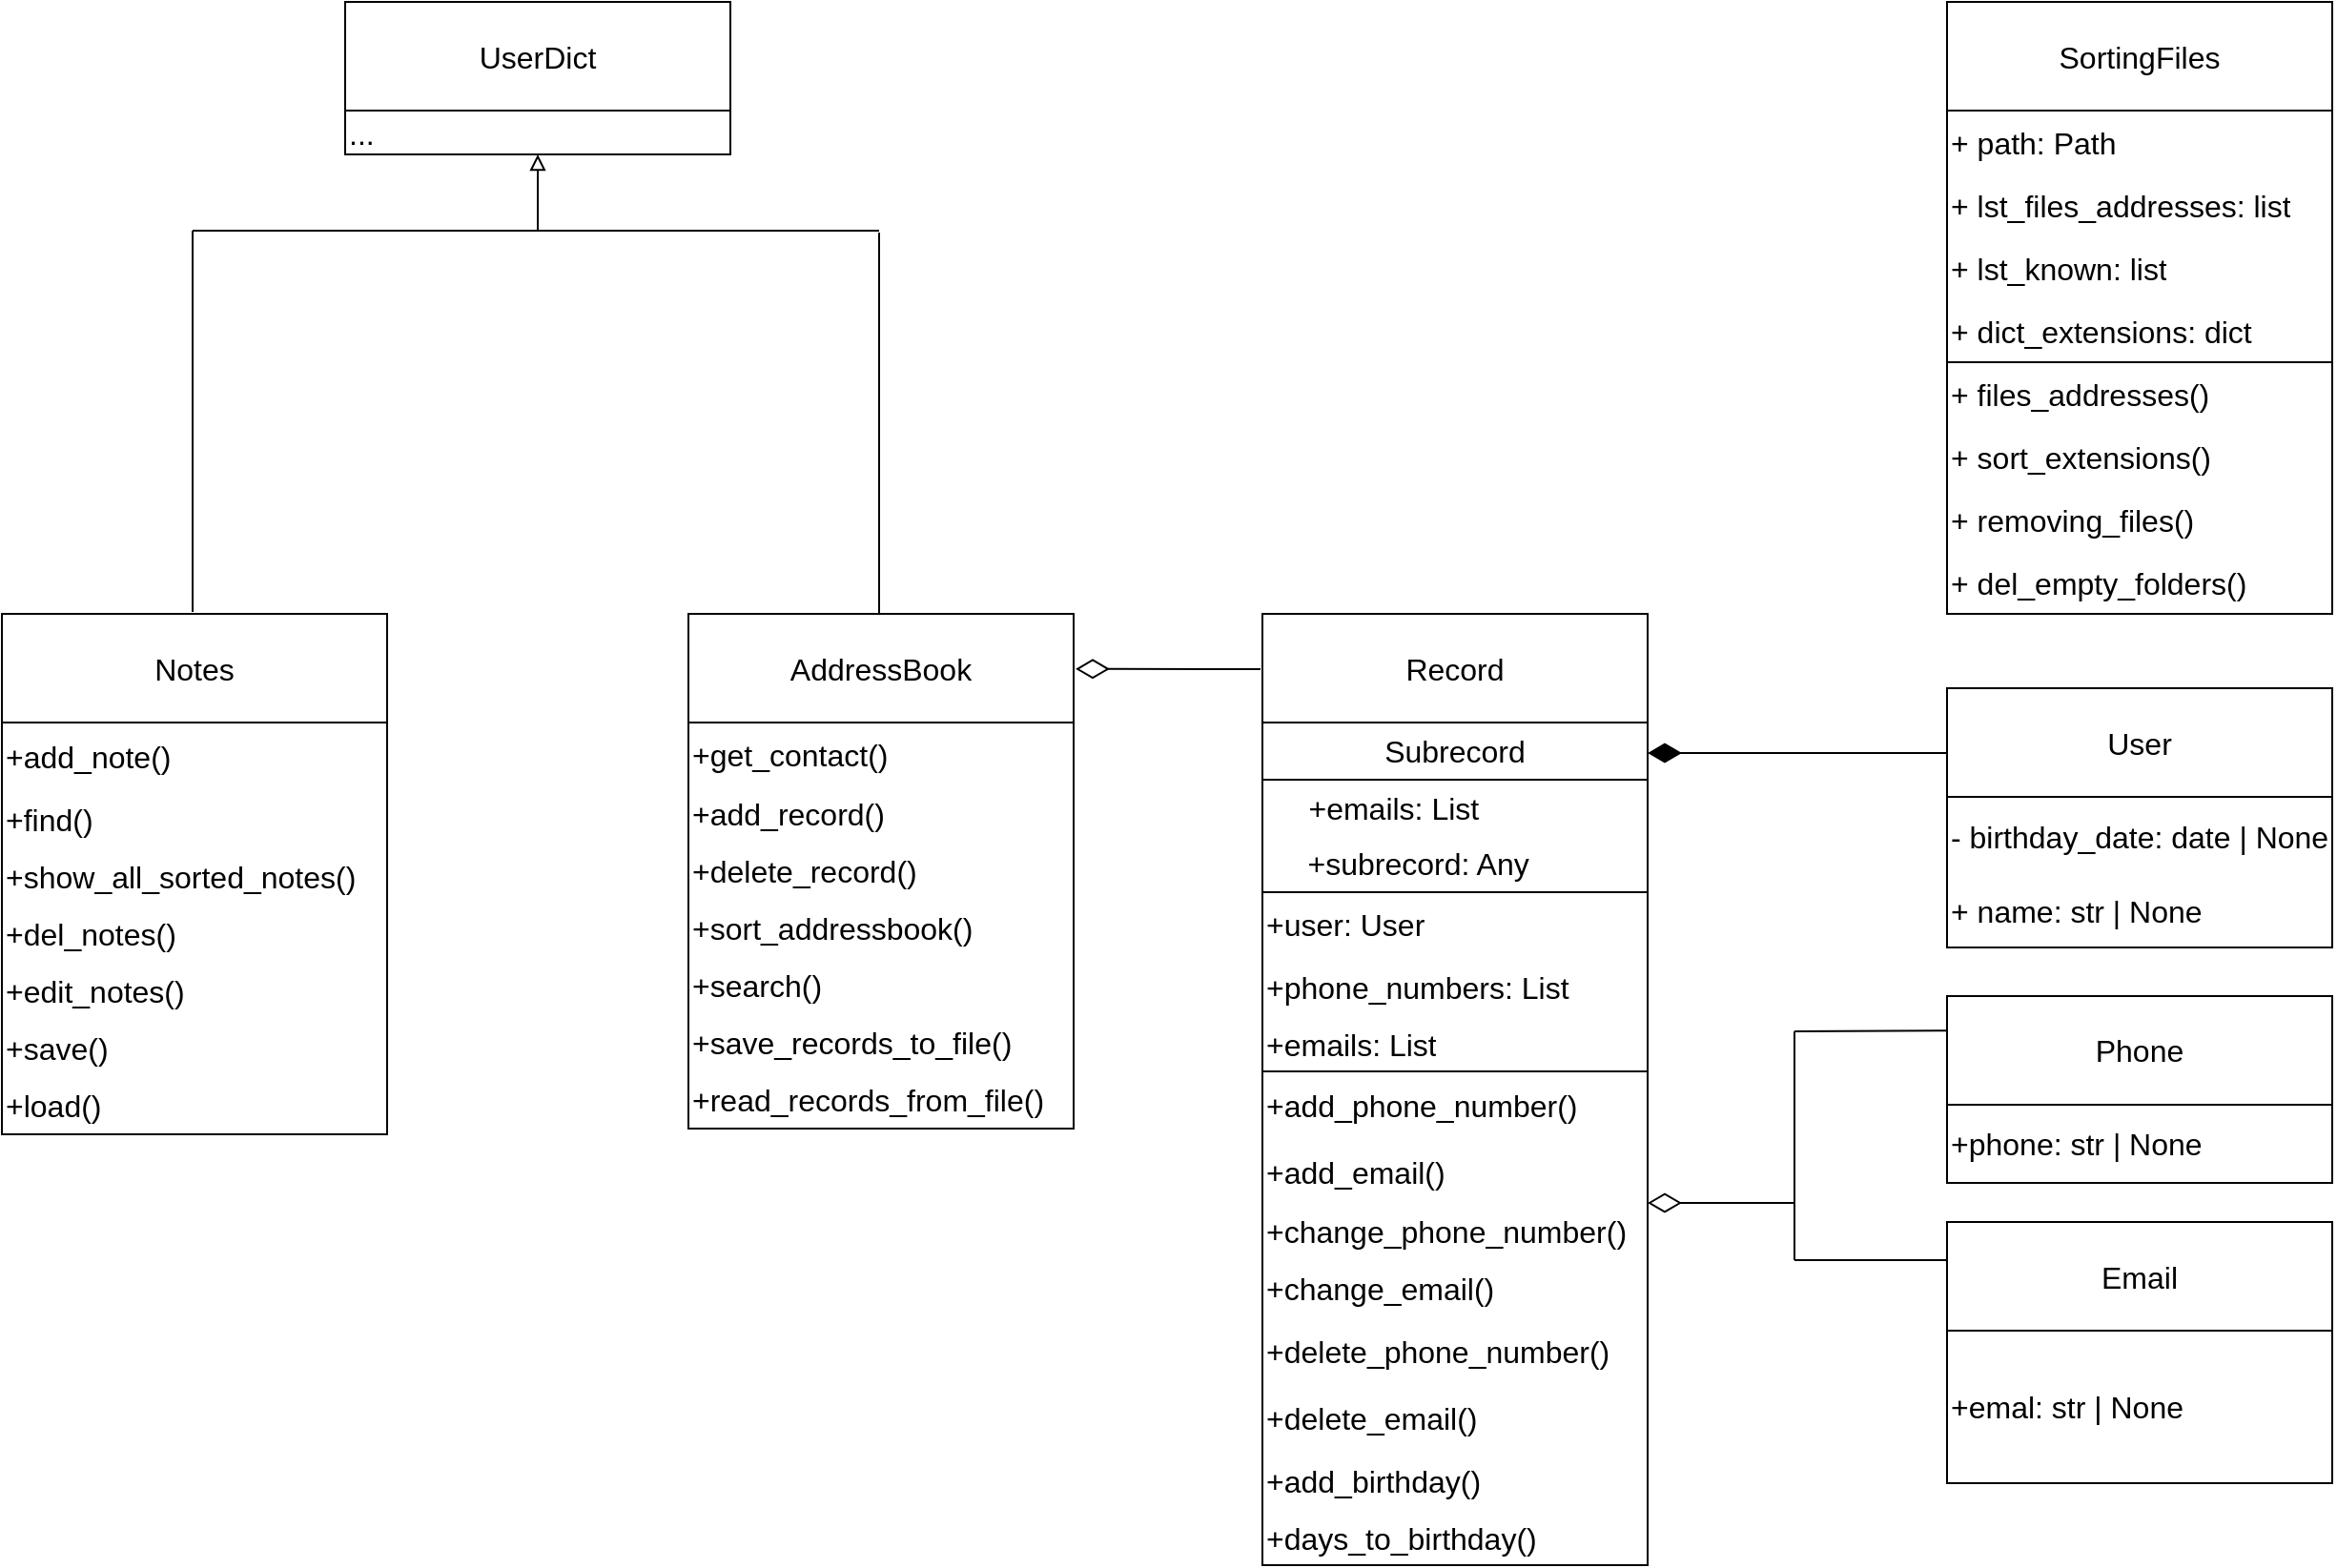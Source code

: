 <mxfile version="21.5.0" type="device">
  <diagram name="Page-1" id="c4acf3e9-155e-7222-9cf6-157b1a14988f">
    <mxGraphModel dx="2899" dy="3281" grid="1" gridSize="10" guides="1" tooltips="1" connect="1" arrows="1" fold="1" page="1" pageScale="1" pageWidth="850" pageHeight="1100" background="none" math="0" shadow="0">
      <root>
        <mxCell id="0" />
        <mxCell id="1" parent="0" />
        <mxCell id="E7lHUV5NCX718kUmk5iU-2" value="Record" style="swimlane;fontStyle=0;childLayout=stackLayout;horizontal=1;startSize=57;horizontalStack=0;resizeParent=1;resizeParentMax=0;resizeLast=0;collapsible=1;marginBottom=0;whiteSpace=wrap;html=1;fontSize=16;" vertex="1" parent="1">
          <mxGeometry x="-79" y="-1839" width="202" height="499" as="geometry">
            <mxRectangle x="-295" y="-533" width="87" height="57" as="alternateBounds" />
          </mxGeometry>
        </mxCell>
        <mxCell id="E7lHUV5NCX718kUmk5iU-3" value="Subrecord" style="swimlane;fontStyle=0;childLayout=stackLayout;horizontal=1;startSize=30;horizontalStack=0;resizeParent=1;resizeParentMax=0;resizeLast=0;collapsible=1;marginBottom=0;whiteSpace=wrap;html=1;fontSize=16;" vertex="1" parent="E7lHUV5NCX718kUmk5iU-2">
          <mxGeometry y="57" width="202" height="89" as="geometry" />
        </mxCell>
        <mxCell id="E7lHUV5NCX718kUmk5iU-4" value="&lt;div&gt;&amp;nbsp; &amp;nbsp; &amp;nbsp;+emails: List&lt;/div&gt;" style="text;strokeColor=none;fillColor=none;html=1;whiteSpace=wrap;verticalAlign=middle;overflow=hidden;fontSize=16;" vertex="1" parent="E7lHUV5NCX718kUmk5iU-3">
          <mxGeometry y="30" width="202" height="29" as="geometry" />
        </mxCell>
        <mxCell id="E7lHUV5NCX718kUmk5iU-5" value="&amp;nbsp; &amp;nbsp; +subrecord: Any" style="text;strokeColor=none;fillColor=none;align=left;verticalAlign=middle;spacingLeft=4;spacingRight=4;overflow=hidden;points=[[0,0.5],[1,0.5]];portConstraint=eastwest;rotatable=0;whiteSpace=wrap;html=1;fontSize=16;" vertex="1" parent="E7lHUV5NCX718kUmk5iU-3">
          <mxGeometry y="59" width="202" height="30" as="geometry" />
        </mxCell>
        <mxCell id="E7lHUV5NCX718kUmk5iU-6" value="+user: User" style="text;strokeColor=none;fillColor=none;html=1;whiteSpace=wrap;verticalAlign=middle;overflow=hidden;fontSize=16;" vertex="1" parent="E7lHUV5NCX718kUmk5iU-2">
          <mxGeometry y="146" width="202" height="34" as="geometry" />
        </mxCell>
        <mxCell id="E7lHUV5NCX718kUmk5iU-7" value="&lt;div&gt;+phone_numbers: List&lt;/div&gt;" style="text;strokeColor=none;fillColor=none;html=1;whiteSpace=wrap;verticalAlign=middle;overflow=hidden;fontSize=16;" vertex="1" parent="E7lHUV5NCX718kUmk5iU-2">
          <mxGeometry y="180" width="202" height="31" as="geometry" />
        </mxCell>
        <mxCell id="E7lHUV5NCX718kUmk5iU-8" value="&lt;div&gt;+emails: List&lt;/div&gt;" style="text;strokeColor=none;fillColor=none;html=1;whiteSpace=wrap;verticalAlign=middle;overflow=hidden;fontSize=16;" vertex="1" parent="E7lHUV5NCX718kUmk5iU-2">
          <mxGeometry y="211" width="202" height="29" as="geometry" />
        </mxCell>
        <mxCell id="E7lHUV5NCX718kUmk5iU-10" value="+add_phone_number()" style="text;strokeColor=none;fillColor=none;html=1;whiteSpace=wrap;verticalAlign=middle;overflow=hidden;fontSize=16;" vertex="1" parent="E7lHUV5NCX718kUmk5iU-2">
          <mxGeometry y="240" width="202" height="36" as="geometry" />
        </mxCell>
        <mxCell id="E7lHUV5NCX718kUmk5iU-11" value="+add_email()" style="text;strokeColor=none;fillColor=none;html=1;whiteSpace=wrap;verticalAlign=middle;overflow=hidden;fontSize=16;" vertex="1" parent="E7lHUV5NCX718kUmk5iU-2">
          <mxGeometry y="276" width="202" height="33" as="geometry" />
        </mxCell>
        <mxCell id="E7lHUV5NCX718kUmk5iU-12" value="+change_phone_number()" style="text;strokeColor=none;fillColor=none;html=1;whiteSpace=wrap;verticalAlign=middle;overflow=hidden;fontSize=16;" vertex="1" parent="E7lHUV5NCX718kUmk5iU-2">
          <mxGeometry y="309" width="202" height="29" as="geometry" />
        </mxCell>
        <mxCell id="E7lHUV5NCX718kUmk5iU-13" value="+change_email()" style="text;strokeColor=none;fillColor=none;html=1;whiteSpace=wrap;verticalAlign=middle;overflow=hidden;fontSize=16;" vertex="1" parent="E7lHUV5NCX718kUmk5iU-2">
          <mxGeometry y="338" width="202" height="31" as="geometry" />
        </mxCell>
        <mxCell id="E7lHUV5NCX718kUmk5iU-14" value="+delete_phone_number()" style="text;strokeColor=none;fillColor=none;html=1;whiteSpace=wrap;verticalAlign=middle;overflow=hidden;fontSize=16;" vertex="1" parent="E7lHUV5NCX718kUmk5iU-2">
          <mxGeometry y="369" width="202" height="35" as="geometry" />
        </mxCell>
        <mxCell id="E7lHUV5NCX718kUmk5iU-15" value="+delete_email()" style="text;strokeColor=none;fillColor=none;html=1;whiteSpace=wrap;verticalAlign=middle;overflow=hidden;fontSize=16;" vertex="1" parent="E7lHUV5NCX718kUmk5iU-2">
          <mxGeometry y="404" width="202" height="36" as="geometry" />
        </mxCell>
        <mxCell id="E7lHUV5NCX718kUmk5iU-16" value="+add_birthday()" style="text;strokeColor=none;fillColor=none;html=1;whiteSpace=wrap;verticalAlign=middle;overflow=hidden;fontSize=16;" vertex="1" parent="E7lHUV5NCX718kUmk5iU-2">
          <mxGeometry y="440" width="202" height="30" as="geometry" />
        </mxCell>
        <mxCell id="E7lHUV5NCX718kUmk5iU-17" value="+days_to_birthday()" style="text;strokeColor=none;fillColor=none;html=1;whiteSpace=wrap;verticalAlign=middle;overflow=hidden;fontSize=16;" vertex="1" parent="E7lHUV5NCX718kUmk5iU-2">
          <mxGeometry y="470" width="202" height="29" as="geometry" />
        </mxCell>
        <mxCell id="E7lHUV5NCX718kUmk5iU-86" value="" style="endArrow=none;html=1;rounded=0;exitX=0;exitY=0;exitDx=0;exitDy=0;entryX=1;entryY=0;entryDx=0;entryDy=0;" edge="1" parent="E7lHUV5NCX718kUmk5iU-2" source="E7lHUV5NCX718kUmk5iU-10" target="E7lHUV5NCX718kUmk5iU-10">
          <mxGeometry width="50" height="50" relative="1" as="geometry">
            <mxPoint x="209" y="69" as="sourcePoint" />
            <mxPoint x="259" y="19" as="targetPoint" />
          </mxGeometry>
        </mxCell>
        <mxCell id="E7lHUV5NCX718kUmk5iU-18" value="AddressBook" style="swimlane;fontStyle=0;childLayout=stackLayout;horizontal=1;startSize=57;horizontalStack=0;resizeParent=1;resizeParentMax=0;resizeLast=0;collapsible=1;marginBottom=0;whiteSpace=wrap;html=1;fontSize=16;" vertex="1" parent="1">
          <mxGeometry x="-380" y="-1839" width="202" height="270" as="geometry">
            <mxRectangle x="-295" y="-533" width="87" height="57" as="alternateBounds" />
          </mxGeometry>
        </mxCell>
        <mxCell id="E7lHUV5NCX718kUmk5iU-19" value="+get_contact()" style="text;strokeColor=none;fillColor=none;html=1;whiteSpace=wrap;verticalAlign=middle;overflow=hidden;fontSize=16;" vertex="1" parent="E7lHUV5NCX718kUmk5iU-18">
          <mxGeometry y="57" width="202" height="33" as="geometry" />
        </mxCell>
        <mxCell id="E7lHUV5NCX718kUmk5iU-20" value="+add_record()" style="text;strokeColor=none;fillColor=none;html=1;whiteSpace=wrap;verticalAlign=middle;overflow=hidden;fontSize=16;" vertex="1" parent="E7lHUV5NCX718kUmk5iU-18">
          <mxGeometry y="90" width="202" height="30" as="geometry" />
        </mxCell>
        <mxCell id="E7lHUV5NCX718kUmk5iU-21" value="+delete_record()" style="text;strokeColor=none;fillColor=none;html=1;whiteSpace=wrap;verticalAlign=middle;overflow=hidden;fontSize=16;" vertex="1" parent="E7lHUV5NCX718kUmk5iU-18">
          <mxGeometry y="120" width="202" height="30" as="geometry" />
        </mxCell>
        <mxCell id="E7lHUV5NCX718kUmk5iU-22" value="+sort_addressbook()" style="text;strokeColor=none;fillColor=none;html=1;whiteSpace=wrap;verticalAlign=middle;overflow=hidden;fontSize=16;" vertex="1" parent="E7lHUV5NCX718kUmk5iU-18">
          <mxGeometry y="150" width="202" height="30" as="geometry" />
        </mxCell>
        <mxCell id="E7lHUV5NCX718kUmk5iU-23" value="+search()" style="text;strokeColor=none;fillColor=none;html=1;whiteSpace=wrap;verticalAlign=middle;overflow=hidden;fontSize=16;" vertex="1" parent="E7lHUV5NCX718kUmk5iU-18">
          <mxGeometry y="180" width="202" height="30" as="geometry" />
        </mxCell>
        <mxCell id="E7lHUV5NCX718kUmk5iU-24" value="+save_records_to_file()" style="text;strokeColor=none;fillColor=none;html=1;whiteSpace=wrap;verticalAlign=middle;overflow=hidden;fontSize=16;" vertex="1" parent="E7lHUV5NCX718kUmk5iU-18">
          <mxGeometry y="210" width="202" height="30" as="geometry" />
        </mxCell>
        <mxCell id="E7lHUV5NCX718kUmk5iU-25" value="+read_records_from_file()" style="text;strokeColor=none;fillColor=none;html=1;whiteSpace=wrap;verticalAlign=middle;overflow=hidden;fontSize=16;" vertex="1" parent="E7lHUV5NCX718kUmk5iU-18">
          <mxGeometry y="240" width="202" height="30" as="geometry" />
        </mxCell>
        <mxCell id="E7lHUV5NCX718kUmk5iU-26" value="Email" style="swimlane;fontStyle=0;childLayout=stackLayout;horizontal=1;startSize=57;horizontalStack=0;resizeParent=1;resizeParentMax=0;resizeLast=0;collapsible=1;marginBottom=0;whiteSpace=wrap;html=1;fontSize=16;" vertex="1" parent="1">
          <mxGeometry x="280" y="-1520" width="202" height="137" as="geometry">
            <mxRectangle x="-295" y="-533" width="87" height="57" as="alternateBounds" />
          </mxGeometry>
        </mxCell>
        <mxCell id="E7lHUV5NCX718kUmk5iU-27" value="&lt;div&gt;+emal: str | None&lt;/div&gt;" style="text;strokeColor=none;fillColor=none;html=1;whiteSpace=wrap;verticalAlign=middle;overflow=hidden;fontSize=16;" vertex="1" parent="E7lHUV5NCX718kUmk5iU-26">
          <mxGeometry y="57" width="202" height="80" as="geometry" />
        </mxCell>
        <mxCell id="E7lHUV5NCX718kUmk5iU-28" value="User" style="swimlane;fontStyle=0;childLayout=stackLayout;horizontal=1;startSize=57;horizontalStack=0;resizeParent=1;resizeParentMax=0;resizeLast=0;collapsible=1;marginBottom=0;whiteSpace=wrap;html=1;fontSize=16;" vertex="1" parent="1">
          <mxGeometry x="280" y="-1800" width="202" height="136" as="geometry">
            <mxRectangle x="-295" y="-533" width="87" height="57" as="alternateBounds" />
          </mxGeometry>
        </mxCell>
        <mxCell id="E7lHUV5NCX718kUmk5iU-29" value="&lt;div&gt;- birthday_date: date | None&lt;/div&gt;" style="text;strokeColor=none;fillColor=none;html=1;whiteSpace=wrap;verticalAlign=middle;overflow=hidden;fontSize=16;" vertex="1" parent="E7lHUV5NCX718kUmk5iU-28">
          <mxGeometry y="57" width="202" height="41" as="geometry" />
        </mxCell>
        <mxCell id="E7lHUV5NCX718kUmk5iU-30" value="&lt;div&gt;+ name: str | None&lt;/div&gt;" style="text;strokeColor=none;fillColor=none;html=1;whiteSpace=wrap;verticalAlign=middle;overflow=hidden;fontSize=16;" vertex="1" parent="E7lHUV5NCX718kUmk5iU-28">
          <mxGeometry y="98" width="202" height="38" as="geometry" />
        </mxCell>
        <mxCell id="E7lHUV5NCX718kUmk5iU-31" value="Phone" style="swimlane;fontStyle=0;childLayout=stackLayout;horizontal=1;startSize=57;horizontalStack=0;resizeParent=1;resizeParentMax=0;resizeLast=0;collapsible=1;marginBottom=0;whiteSpace=wrap;html=1;fontSize=16;" vertex="1" parent="1">
          <mxGeometry x="280" y="-1638.5" width="202" height="98" as="geometry">
            <mxRectangle x="-295" y="-533" width="87" height="57" as="alternateBounds" />
          </mxGeometry>
        </mxCell>
        <mxCell id="E7lHUV5NCX718kUmk5iU-32" value="+phone: str | None" style="text;strokeColor=none;fillColor=none;html=1;whiteSpace=wrap;verticalAlign=middle;overflow=hidden;fontSize=16;" vertex="1" parent="E7lHUV5NCX718kUmk5iU-31">
          <mxGeometry y="57" width="202" height="41" as="geometry" />
        </mxCell>
        <mxCell id="E7lHUV5NCX718kUmk5iU-42" value="Notes" style="swimlane;fontStyle=0;childLayout=stackLayout;horizontal=1;startSize=57;horizontalStack=0;resizeParent=1;resizeParentMax=0;resizeLast=0;collapsible=1;marginBottom=0;whiteSpace=wrap;html=1;fontSize=16;" vertex="1" parent="1">
          <mxGeometry x="-740" y="-1839" width="202" height="273" as="geometry">
            <mxRectangle x="-295" y="-533" width="87" height="57" as="alternateBounds" />
          </mxGeometry>
        </mxCell>
        <mxCell id="E7lHUV5NCX718kUmk5iU-43" value="+add_note()" style="text;strokeColor=none;fillColor=none;html=1;whiteSpace=wrap;verticalAlign=middle;overflow=hidden;fontSize=16;" vertex="1" parent="E7lHUV5NCX718kUmk5iU-42">
          <mxGeometry y="57" width="202" height="36" as="geometry" />
        </mxCell>
        <mxCell id="E7lHUV5NCX718kUmk5iU-44" value="+find()" style="text;strokeColor=none;fillColor=none;html=1;whiteSpace=wrap;verticalAlign=middle;overflow=hidden;fontSize=16;" vertex="1" parent="E7lHUV5NCX718kUmk5iU-42">
          <mxGeometry y="93" width="202" height="30" as="geometry" />
        </mxCell>
        <mxCell id="E7lHUV5NCX718kUmk5iU-45" value="+show_all_sorted_notes()" style="text;strokeColor=none;fillColor=none;html=1;whiteSpace=wrap;verticalAlign=middle;overflow=hidden;fontSize=16;" vertex="1" parent="E7lHUV5NCX718kUmk5iU-42">
          <mxGeometry y="123" width="202" height="30" as="geometry" />
        </mxCell>
        <mxCell id="E7lHUV5NCX718kUmk5iU-46" value="+del_notes()" style="text;strokeColor=none;fillColor=none;html=1;whiteSpace=wrap;verticalAlign=middle;overflow=hidden;fontSize=16;" vertex="1" parent="E7lHUV5NCX718kUmk5iU-42">
          <mxGeometry y="153" width="202" height="30" as="geometry" />
        </mxCell>
        <mxCell id="E7lHUV5NCX718kUmk5iU-47" value="+edit_notes()" style="text;strokeColor=none;fillColor=none;html=1;whiteSpace=wrap;verticalAlign=middle;overflow=hidden;fontSize=16;" vertex="1" parent="E7lHUV5NCX718kUmk5iU-42">
          <mxGeometry y="183" width="202" height="30" as="geometry" />
        </mxCell>
        <mxCell id="E7lHUV5NCX718kUmk5iU-48" value="+save()" style="text;strokeColor=none;fillColor=none;html=1;whiteSpace=wrap;verticalAlign=middle;overflow=hidden;fontSize=16;" vertex="1" parent="E7lHUV5NCX718kUmk5iU-42">
          <mxGeometry y="213" width="202" height="30" as="geometry" />
        </mxCell>
        <mxCell id="E7lHUV5NCX718kUmk5iU-49" value="+load()" style="text;strokeColor=none;fillColor=none;html=1;whiteSpace=wrap;verticalAlign=middle;overflow=hidden;fontSize=16;" vertex="1" parent="E7lHUV5NCX718kUmk5iU-42">
          <mxGeometry y="243" width="202" height="30" as="geometry" />
        </mxCell>
        <mxCell id="E7lHUV5NCX718kUmk5iU-51" value="SortingFiles" style="swimlane;fontStyle=0;childLayout=stackLayout;horizontal=1;startSize=57;horizontalStack=0;resizeParent=1;resizeParentMax=0;resizeLast=0;collapsible=1;marginBottom=0;whiteSpace=wrap;html=1;fontSize=16;" vertex="1" parent="1">
          <mxGeometry x="280" y="-2160" width="202" height="321" as="geometry">
            <mxRectangle x="-295" y="-533" width="87" height="57" as="alternateBounds" />
          </mxGeometry>
        </mxCell>
        <mxCell id="E7lHUV5NCX718kUmk5iU-52" value="+ path: Path" style="text;strokeColor=none;fillColor=none;html=1;whiteSpace=wrap;verticalAlign=middle;overflow=hidden;fontSize=16;" vertex="1" parent="E7lHUV5NCX718kUmk5iU-51">
          <mxGeometry y="57" width="202" height="33" as="geometry" />
        </mxCell>
        <mxCell id="E7lHUV5NCX718kUmk5iU-53" value="+ lst_files_addresses&lt;span style=&quot;background-color: initial;&quot;&gt;: list&lt;/span&gt;" style="text;strokeColor=none;fillColor=none;html=1;whiteSpace=wrap;verticalAlign=middle;overflow=hidden;fontSize=16;" vertex="1" parent="E7lHUV5NCX718kUmk5iU-51">
          <mxGeometry y="90" width="202" height="33" as="geometry" />
        </mxCell>
        <mxCell id="E7lHUV5NCX718kUmk5iU-54" value="+ lst_known: list" style="text;strokeColor=none;fillColor=none;html=1;whiteSpace=wrap;verticalAlign=middle;overflow=hidden;fontSize=16;" vertex="1" parent="E7lHUV5NCX718kUmk5iU-51">
          <mxGeometry y="123" width="202" height="33" as="geometry" />
        </mxCell>
        <mxCell id="E7lHUV5NCX718kUmk5iU-55" value="&lt;div&gt;+ dict_extensions: dict&lt;/div&gt;" style="text;strokeColor=none;fillColor=none;html=1;whiteSpace=wrap;verticalAlign=middle;overflow=hidden;fontSize=16;" vertex="1" parent="E7lHUV5NCX718kUmk5iU-51">
          <mxGeometry y="156" width="202" height="33" as="geometry" />
        </mxCell>
        <mxCell id="E7lHUV5NCX718kUmk5iU-56" value="&lt;div&gt;+ files_addresses()&lt;/div&gt;" style="text;strokeColor=none;fillColor=none;html=1;whiteSpace=wrap;verticalAlign=middle;overflow=hidden;fontSize=16;" vertex="1" parent="E7lHUV5NCX718kUmk5iU-51">
          <mxGeometry y="189" width="202" height="33" as="geometry" />
        </mxCell>
        <mxCell id="E7lHUV5NCX718kUmk5iU-57" value="&lt;div&gt;+ sort_extensions()&lt;/div&gt;" style="text;strokeColor=none;fillColor=none;html=1;whiteSpace=wrap;verticalAlign=middle;overflow=hidden;fontSize=16;" vertex="1" parent="E7lHUV5NCX718kUmk5iU-51">
          <mxGeometry y="222" width="202" height="33" as="geometry" />
        </mxCell>
        <mxCell id="E7lHUV5NCX718kUmk5iU-58" value="&lt;div&gt;+ removing_files()&lt;/div&gt;" style="text;strokeColor=none;fillColor=none;html=1;whiteSpace=wrap;verticalAlign=middle;overflow=hidden;fontSize=16;" vertex="1" parent="E7lHUV5NCX718kUmk5iU-51">
          <mxGeometry y="255" width="202" height="33" as="geometry" />
        </mxCell>
        <mxCell id="E7lHUV5NCX718kUmk5iU-59" value="&lt;div&gt;+ del_empty_folders()&lt;/div&gt;" style="text;strokeColor=none;fillColor=none;html=1;whiteSpace=wrap;verticalAlign=middle;overflow=hidden;fontSize=16;" vertex="1" parent="E7lHUV5NCX718kUmk5iU-51">
          <mxGeometry y="288" width="202" height="33" as="geometry" />
        </mxCell>
        <mxCell id="E7lHUV5NCX718kUmk5iU-85" value="" style="endArrow=none;html=1;rounded=0;entryX=1;entryY=0;entryDx=0;entryDy=0;exitX=0;exitY=0;exitDx=0;exitDy=0;" edge="1" parent="E7lHUV5NCX718kUmk5iU-51" source="E7lHUV5NCX718kUmk5iU-56" target="E7lHUV5NCX718kUmk5iU-56">
          <mxGeometry width="50" height="50" relative="1" as="geometry">
            <mxPoint x="-510" y="380" as="sourcePoint" />
            <mxPoint x="-460" y="330" as="targetPoint" />
          </mxGeometry>
        </mxCell>
        <mxCell id="E7lHUV5NCX718kUmk5iU-63" value="UserDict" style="swimlane;fontStyle=0;childLayout=stackLayout;horizontal=1;startSize=57;horizontalStack=0;resizeParent=1;resizeParentMax=0;resizeLast=0;collapsible=1;marginBottom=0;whiteSpace=wrap;html=1;fontSize=16;" vertex="1" parent="1">
          <mxGeometry x="-560" y="-2160" width="202" height="80" as="geometry">
            <mxRectangle x="-295" y="-533" width="87" height="57" as="alternateBounds" />
          </mxGeometry>
        </mxCell>
        <mxCell id="E7lHUV5NCX718kUmk5iU-64" value="..." style="text;strokeColor=none;fillColor=none;html=1;whiteSpace=wrap;verticalAlign=middle;overflow=hidden;fontSize=16;" vertex="1" parent="E7lHUV5NCX718kUmk5iU-63">
          <mxGeometry y="57" width="202" height="23" as="geometry" />
        </mxCell>
        <mxCell id="E7lHUV5NCX718kUmk5iU-73" value="" style="endArrow=block;html=1;rounded=0;entryX=0.5;entryY=1;entryDx=0;entryDy=0;endFill=0;" edge="1" parent="1">
          <mxGeometry width="50" height="50" relative="1" as="geometry">
            <mxPoint x="-459" y="-2040" as="sourcePoint" />
            <mxPoint x="-459" y="-2080" as="targetPoint" />
          </mxGeometry>
        </mxCell>
        <mxCell id="E7lHUV5NCX718kUmk5iU-74" value="" style="endArrow=none;html=1;rounded=0;" edge="1" parent="1">
          <mxGeometry width="50" height="50" relative="1" as="geometry">
            <mxPoint x="-640" y="-2040" as="sourcePoint" />
            <mxPoint x="-280" y="-2040" as="targetPoint" />
          </mxGeometry>
        </mxCell>
        <mxCell id="E7lHUV5NCX718kUmk5iU-75" value="" style="endArrow=none;html=1;rounded=0;endFill=0;" edge="1" parent="1">
          <mxGeometry width="50" height="50" relative="1" as="geometry">
            <mxPoint x="-640" y="-2040" as="sourcePoint" />
            <mxPoint x="-640" y="-1840" as="targetPoint" />
          </mxGeometry>
        </mxCell>
        <mxCell id="E7lHUV5NCX718kUmk5iU-76" value="" style="endArrow=none;html=1;rounded=0;endFill=0;" edge="1" parent="1">
          <mxGeometry width="50" height="50" relative="1" as="geometry">
            <mxPoint x="-280" y="-2039" as="sourcePoint" />
            <mxPoint x="-280" y="-1839" as="targetPoint" />
          </mxGeometry>
        </mxCell>
        <mxCell id="E7lHUV5NCX718kUmk5iU-78" value="" style="endArrow=none;html=1;rounded=0;entryX=0;entryY=0.25;entryDx=0;entryDy=0;exitX=1;exitY=0.18;exitDx=0;exitDy=0;exitPerimeter=0;startArrow=diamondThin;startFill=1;endSize=6;strokeWidth=1;sourcePerimeterSpacing=0;targetPerimeterSpacing=0;startSize=15;" edge="1" parent="1" source="E7lHUV5NCX718kUmk5iU-3" target="E7lHUV5NCX718kUmk5iU-28">
          <mxGeometry width="50" height="50" relative="1" as="geometry">
            <mxPoint x="130" y="-1766" as="sourcePoint" />
            <mxPoint x="-160" y="-1650" as="targetPoint" />
          </mxGeometry>
        </mxCell>
        <mxCell id="E7lHUV5NCX718kUmk5iU-79" value="" style="endArrow=diamondThin;html=1;rounded=0;entryX=1;entryY=0;entryDx=0;entryDy=0;startArrow=none;startFill=0;endFill=0;endSize=15;" edge="1" parent="1" target="E7lHUV5NCX718kUmk5iU-12">
          <mxGeometry width="50" height="50" relative="1" as="geometry">
            <mxPoint x="200" y="-1530" as="sourcePoint" />
            <mxPoint x="-160" y="-1650" as="targetPoint" />
          </mxGeometry>
        </mxCell>
        <mxCell id="E7lHUV5NCX718kUmk5iU-80" value="" style="endArrow=none;html=1;rounded=0;" edge="1" parent="1">
          <mxGeometry width="50" height="50" relative="1" as="geometry">
            <mxPoint x="200" y="-1500" as="sourcePoint" />
            <mxPoint x="200" y="-1620" as="targetPoint" />
          </mxGeometry>
        </mxCell>
        <mxCell id="E7lHUV5NCX718kUmk5iU-82" value="" style="endArrow=none;html=1;rounded=0;entryX=0;entryY=0.185;entryDx=0;entryDy=0;entryPerimeter=0;" edge="1" parent="1" target="E7lHUV5NCX718kUmk5iU-31">
          <mxGeometry width="50" height="50" relative="1" as="geometry">
            <mxPoint x="200" y="-1620" as="sourcePoint" />
            <mxPoint x="-160" y="-1650" as="targetPoint" />
          </mxGeometry>
        </mxCell>
        <mxCell id="E7lHUV5NCX718kUmk5iU-83" value="" style="endArrow=none;html=1;rounded=0;entryX=-0.005;entryY=0.168;entryDx=0;entryDy=0;entryPerimeter=0;" edge="1" parent="1">
          <mxGeometry width="50" height="50" relative="1" as="geometry">
            <mxPoint x="200" y="-1500" as="sourcePoint" />
            <mxPoint x="280" y="-1500" as="targetPoint" />
          </mxGeometry>
        </mxCell>
        <mxCell id="E7lHUV5NCX718kUmk5iU-84" value="" style="endArrow=none;html=1;rounded=0;exitX=1.005;exitY=0.107;exitDx=0;exitDy=0;exitPerimeter=0;endFill=0;startArrow=diamondThin;startFill=0;endSize=6;startSize=15;" edge="1" parent="1" source="E7lHUV5NCX718kUmk5iU-18">
          <mxGeometry width="50" height="50" relative="1" as="geometry">
            <mxPoint x="130" y="-1670" as="sourcePoint" />
            <mxPoint x="-80" y="-1810" as="targetPoint" />
          </mxGeometry>
        </mxCell>
      </root>
    </mxGraphModel>
  </diagram>
</mxfile>
